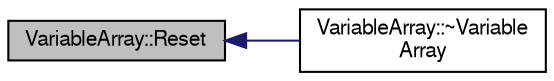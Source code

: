 digraph "VariableArray::Reset"
{
  bgcolor="transparent";
  edge [fontname="FreeSans",fontsize="10",labelfontname="FreeSans",labelfontsize="10"];
  node [fontname="FreeSans",fontsize="10",shape=record];
  rankdir="LR";
  Node1 [label="VariableArray::Reset",height=0.2,width=0.4,color="black", fillcolor="grey75", style="filled" fontcolor="black"];
  Node1 -> Node2 [dir="back",color="midnightblue",fontsize="10",style="solid",fontname="FreeSans"];
  Node2 [label="VariableArray::~Variable\lArray",height=0.2,width=0.4,color="black",URL="$dc/db5/classVariableArray.html#ae4f3371b7a7a13ad969e407758db8748"];
}
